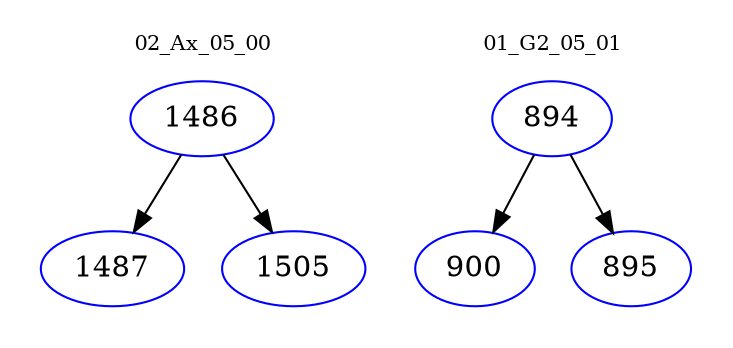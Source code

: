 digraph{
subgraph cluster_0 {
color = white
label = "02_Ax_05_00";
fontsize=10;
T0_1486 [label="1486", color="blue"]
T0_1486 -> T0_1487 [color="black"]
T0_1487 [label="1487", color="blue"]
T0_1486 -> T0_1505 [color="black"]
T0_1505 [label="1505", color="blue"]
}
subgraph cluster_1 {
color = white
label = "01_G2_05_01";
fontsize=10;
T1_894 [label="894", color="blue"]
T1_894 -> T1_900 [color="black"]
T1_900 [label="900", color="blue"]
T1_894 -> T1_895 [color="black"]
T1_895 [label="895", color="blue"]
}
}
